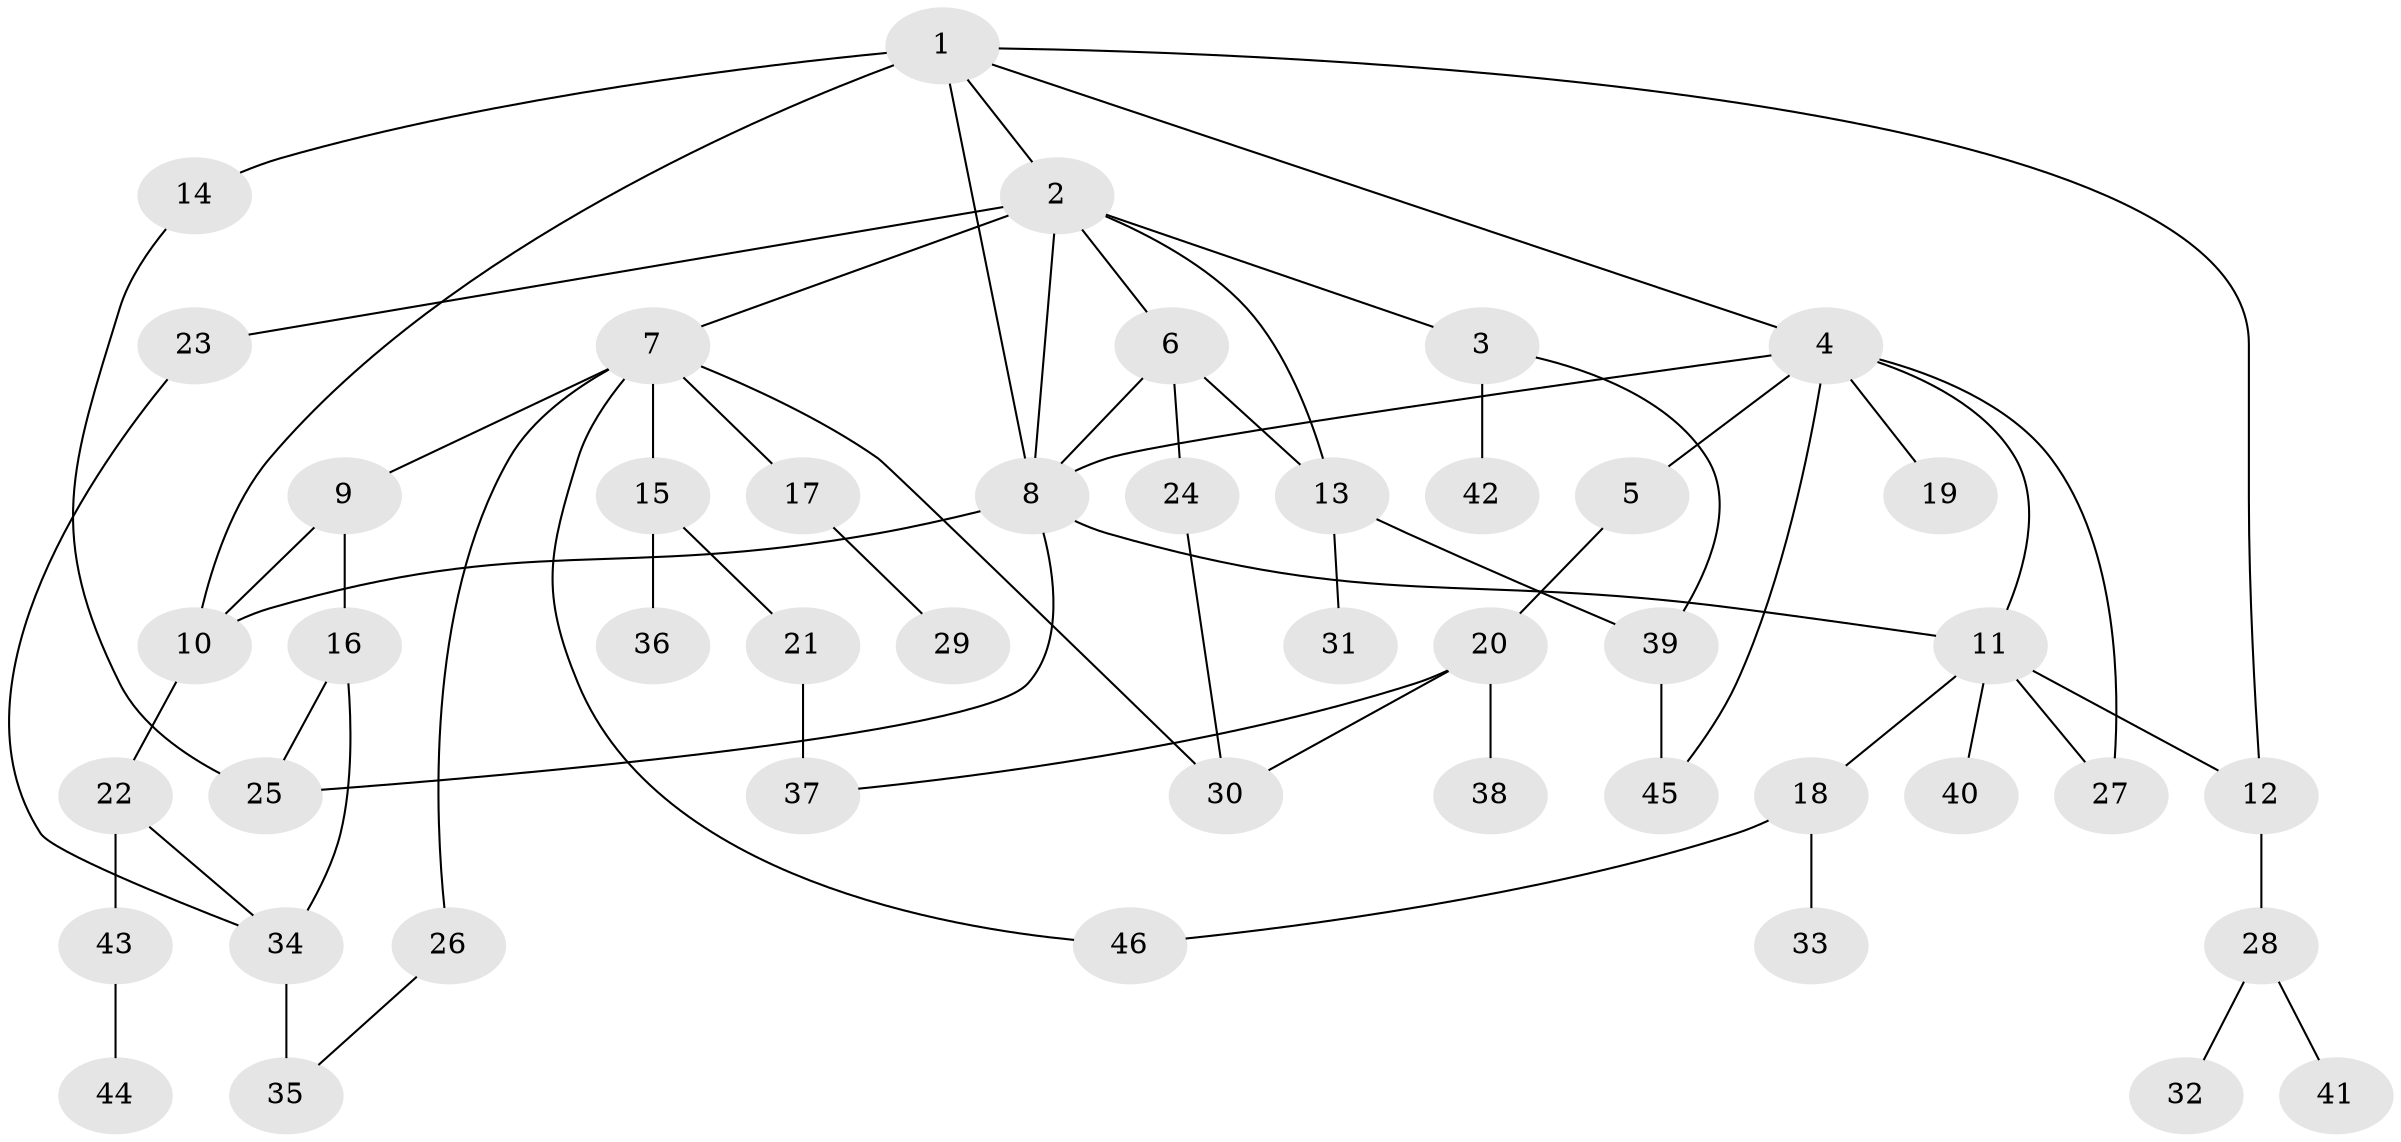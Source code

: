 // original degree distribution, {4: 0.10989010989010989, 7: 0.02197802197802198, 6: 0.02197802197802198, 3: 0.2087912087912088, 5: 0.04395604395604396, 2: 0.27472527472527475, 1: 0.31868131868131866}
// Generated by graph-tools (version 1.1) at 2025/34/03/09/25 02:34:23]
// undirected, 46 vertices, 65 edges
graph export_dot {
graph [start="1"]
  node [color=gray90,style=filled];
  1;
  2;
  3;
  4;
  5;
  6;
  7;
  8;
  9;
  10;
  11;
  12;
  13;
  14;
  15;
  16;
  17;
  18;
  19;
  20;
  21;
  22;
  23;
  24;
  25;
  26;
  27;
  28;
  29;
  30;
  31;
  32;
  33;
  34;
  35;
  36;
  37;
  38;
  39;
  40;
  41;
  42;
  43;
  44;
  45;
  46;
  1 -- 2 [weight=1.0];
  1 -- 4 [weight=1.0];
  1 -- 8 [weight=1.0];
  1 -- 10 [weight=1.0];
  1 -- 12 [weight=1.0];
  1 -- 14 [weight=2.0];
  2 -- 3 [weight=1.0];
  2 -- 6 [weight=1.0];
  2 -- 7 [weight=1.0];
  2 -- 8 [weight=1.0];
  2 -- 13 [weight=1.0];
  2 -- 23 [weight=1.0];
  3 -- 39 [weight=1.0];
  3 -- 42 [weight=1.0];
  4 -- 5 [weight=1.0];
  4 -- 8 [weight=1.0];
  4 -- 11 [weight=1.0];
  4 -- 19 [weight=1.0];
  4 -- 27 [weight=1.0];
  4 -- 45 [weight=1.0];
  5 -- 20 [weight=1.0];
  6 -- 8 [weight=1.0];
  6 -- 13 [weight=1.0];
  6 -- 24 [weight=1.0];
  7 -- 9 [weight=1.0];
  7 -- 15 [weight=1.0];
  7 -- 17 [weight=1.0];
  7 -- 26 [weight=1.0];
  7 -- 30 [weight=1.0];
  7 -- 46 [weight=1.0];
  8 -- 10 [weight=1.0];
  8 -- 11 [weight=1.0];
  8 -- 25 [weight=1.0];
  9 -- 10 [weight=1.0];
  9 -- 16 [weight=1.0];
  10 -- 22 [weight=1.0];
  11 -- 12 [weight=1.0];
  11 -- 18 [weight=1.0];
  11 -- 27 [weight=1.0];
  11 -- 40 [weight=1.0];
  12 -- 28 [weight=1.0];
  13 -- 31 [weight=2.0];
  13 -- 39 [weight=1.0];
  14 -- 25 [weight=1.0];
  15 -- 21 [weight=1.0];
  15 -- 36 [weight=1.0];
  16 -- 25 [weight=1.0];
  16 -- 34 [weight=1.0];
  17 -- 29 [weight=1.0];
  18 -- 33 [weight=1.0];
  18 -- 46 [weight=1.0];
  20 -- 30 [weight=1.0];
  20 -- 37 [weight=1.0];
  20 -- 38 [weight=1.0];
  21 -- 37 [weight=2.0];
  22 -- 34 [weight=1.0];
  22 -- 43 [weight=1.0];
  23 -- 34 [weight=1.0];
  24 -- 30 [weight=1.0];
  26 -- 35 [weight=1.0];
  28 -- 32 [weight=1.0];
  28 -- 41 [weight=1.0];
  34 -- 35 [weight=3.0];
  39 -- 45 [weight=2.0];
  43 -- 44 [weight=1.0];
}
